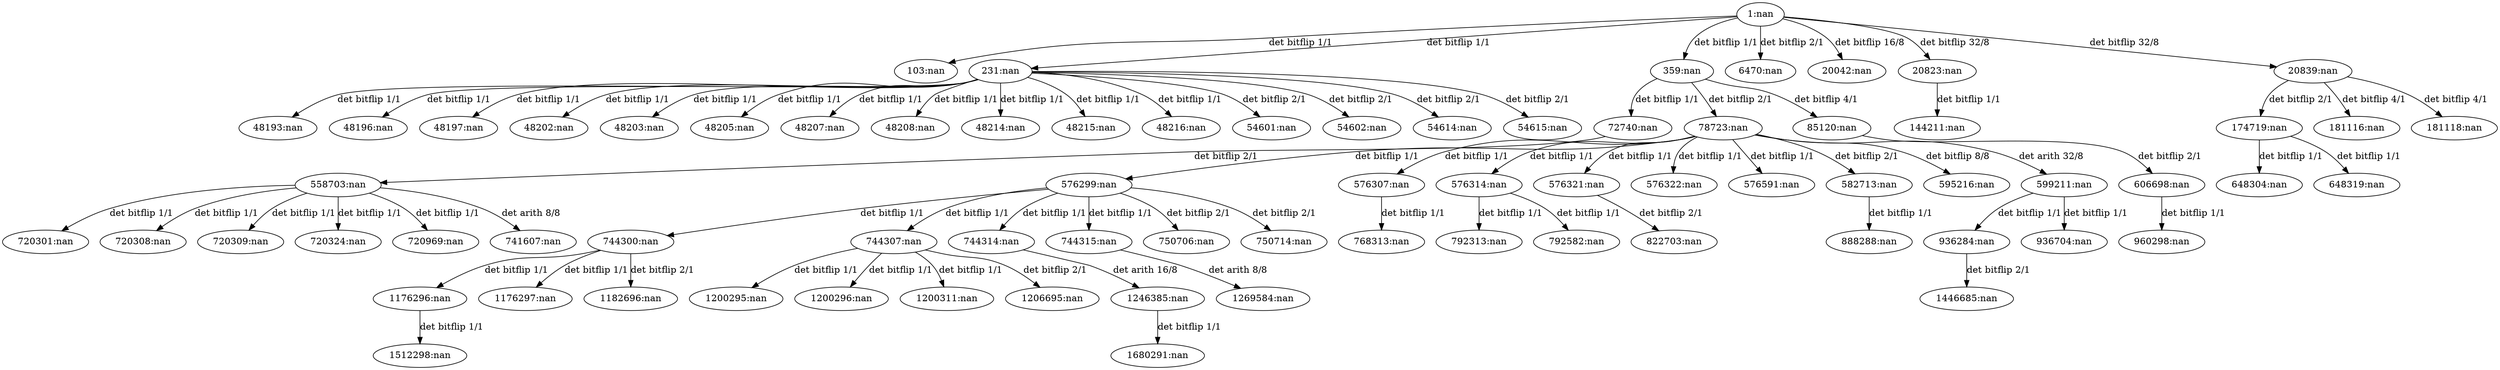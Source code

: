 digraph g {
	1 [label="1:nan"];
	103 [label="103:nan"];
	231 [label="231:nan"];
	359 [label="359:nan"];
	6470 [label="6470:nan"];
	20042 [label="20042:nan"];
	20823 [label="20823:nan"];
	20839 [label="20839:nan"];
	48193 [label="48193:nan"];
	48196 [label="48196:nan"];
	48197 [label="48197:nan"];
	48202 [label="48202:nan"];
	48203 [label="48203:nan"];
	48205 [label="48205:nan"];
	48207 [label="48207:nan"];
	48208 [label="48208:nan"];
	48214 [label="48214:nan"];
	48215 [label="48215:nan"];
	48216 [label="48216:nan"];
	54601 [label="54601:nan"];
	54602 [label="54602:nan"];
	54614 [label="54614:nan"];
	54615 [label="54615:nan"];
	72740 [label="72740:nan"];
	78723 [label="78723:nan"];
	85120 [label="85120:nan"];
	144211 [label="144211:nan"];
	174719 [label="174719:nan"];
	181116 [label="181116:nan"];
	181118 [label="181118:nan"];
	558703 [label="558703:nan"];
	576299 [label="576299:nan"];
	576307 [label="576307:nan"];
	576314 [label="576314:nan"];
	576321 [label="576321:nan"];
	576322 [label="576322:nan"];
	576591 [label="576591:nan"];
	582713 [label="582713:nan"];
	595216 [label="595216:nan"];
	599211 [label="599211:nan"];
	606698 [label="606698:nan"];
	648304 [label="648304:nan"];
	648319 [label="648319:nan"];
	720301 [label="720301:nan"];
	720308 [label="720308:nan"];
	720309 [label="720309:nan"];
	720324 [label="720324:nan"];
	720969 [label="720969:nan"];
	741607 [label="741607:nan"];
	744300 [label="744300:nan"];
	744307 [label="744307:nan"];
	744314 [label="744314:nan"];
	744315 [label="744315:nan"];
	750706 [label="750706:nan"];
	750714 [label="750714:nan"];
	768313 [label="768313:nan"];
	792313 [label="792313:nan"];
	792582 [label="792582:nan"];
	822703 [label="822703:nan"];
	888288 [label="888288:nan"];
	936284 [label="936284:nan"];
	936704 [label="936704:nan"];
	960298 [label="960298:nan"];
	1176296 [label="1176296:nan"];
	1176297 [label="1176297:nan"];
	1182696 [label="1182696:nan"];
	1200295 [label="1200295:nan"];
	1200296 [label="1200296:nan"];
	1200311 [label="1200311:nan"];
	1206695 [label="1206695:nan"];
	1246385 [label="1246385:nan"];
	1269584 [label="1269584:nan"];
	1446685 [label="1446685:nan"];
	1512298 [label="1512298:nan"];
	1680291 [label="1680291:nan"];
	1 -> 103 [label="det bitflip 1/1"];
	1 -> 231 [label="det bitflip 1/1"];
	1 -> 359 [label="det bitflip 1/1"];
	1 -> 6470 [label="det bitflip 2/1"];
	1 -> 20042 [label="det bitflip 16/8"];
	1 -> 20823 [label="det bitflip 32/8"];
	1 -> 20839 [label="det bitflip 32/8"];
	231 -> 48193 [label="det bitflip 1/1"];
	231 -> 48196 [label="det bitflip 1/1"];
	231 -> 48197 [label="det bitflip 1/1"];
	231 -> 48202 [label="det bitflip 1/1"];
	231 -> 48203 [label="det bitflip 1/1"];
	231 -> 48205 [label="det bitflip 1/1"];
	231 -> 48207 [label="det bitflip 1/1"];
	231 -> 48208 [label="det bitflip 1/1"];
	231 -> 48214 [label="det bitflip 1/1"];
	231 -> 48215 [label="det bitflip 1/1"];
	231 -> 48216 [label="det bitflip 1/1"];
	231 -> 54601 [label="det bitflip 2/1"];
	231 -> 54602 [label="det bitflip 2/1"];
	231 -> 54614 [label="det bitflip 2/1"];
	231 -> 54615 [label="det bitflip 2/1"];
	359 -> 72740 [label="det bitflip 1/1"];
	359 -> 78723 [label="det bitflip 2/1"];
	359 -> 85120 [label="det bitflip 4/1"];
	20823 -> 144211 [label="det bitflip 1/1"];
	20839 -> 174719 [label="det bitflip 2/1"];
	20839 -> 181116 [label="det bitflip 4/1"];
	20839 -> 181118 [label="det bitflip 4/1"];
	72740 -> 558703 [label="det bitflip 2/1"];
	78723 -> 576299 [label="det bitflip 1/1"];
	78723 -> 576307 [label="det bitflip 1/1"];
	78723 -> 576314 [label="det bitflip 1/1"];
	78723 -> 576321 [label="det bitflip 1/1"];
	78723 -> 576322 [label="det bitflip 1/1"];
	78723 -> 576591 [label="det bitflip 1/1"];
	78723 -> 582713 [label="det bitflip 2/1"];
	78723 -> 595216 [label="det bitflip 8/8"];
	78723 -> 599211 [label="det arith 32/8"];
	85120 -> 606698 [label="det bitflip 2/1"];
	174719 -> 648304 [label="det bitflip 1/1"];
	174719 -> 648319 [label="det bitflip 1/1"];
	558703 -> 720301 [label="det bitflip 1/1"];
	558703 -> 720308 [label="det bitflip 1/1"];
	558703 -> 720309 [label="det bitflip 1/1"];
	558703 -> 720324 [label="det bitflip 1/1"];
	558703 -> 720969 [label="det bitflip 1/1"];
	558703 -> 741607 [label="det arith 8/8"];
	576299 -> 744300 [label="det bitflip 1/1"];
	576299 -> 744307 [label="det bitflip 1/1"];
	576299 -> 744314 [label="det bitflip 1/1"];
	576299 -> 744315 [label="det bitflip 1/1"];
	576299 -> 750706 [label="det bitflip 2/1"];
	576299 -> 750714 [label="det bitflip 2/1"];
	576307 -> 768313 [label="det bitflip 1/1"];
	576314 -> 792313 [label="det bitflip 1/1"];
	576314 -> 792582 [label="det bitflip 1/1"];
	576321 -> 822703 [label="det bitflip 2/1"];
	582713 -> 888288 [label="det bitflip 1/1"];
	599211 -> 936284 [label="det bitflip 1/1"];
	599211 -> 936704 [label="det bitflip 1/1"];
	606698 -> 960298 [label="det bitflip 1/1"];
	744300 -> 1176296 [label="det bitflip 1/1"];
	744300 -> 1176297 [label="det bitflip 1/1"];
	744300 -> 1182696 [label="det bitflip 2/1"];
	744307 -> 1200295 [label="det bitflip 1/1"];
	744307 -> 1200296 [label="det bitflip 1/1"];
	744307 -> 1200311 [label="det bitflip 1/1"];
	744307 -> 1206695 [label="det bitflip 2/1"];
	744314 -> 1246385 [label="det arith 16/8"];
	744315 -> 1269584 [label="det arith 8/8"];
	936284 -> 1446685 [label="det bitflip 2/1"];
	1176296 -> 1512298 [label="det bitflip 1/1"];
	1246385 -> 1680291 [label="det bitflip 1/1"];
}